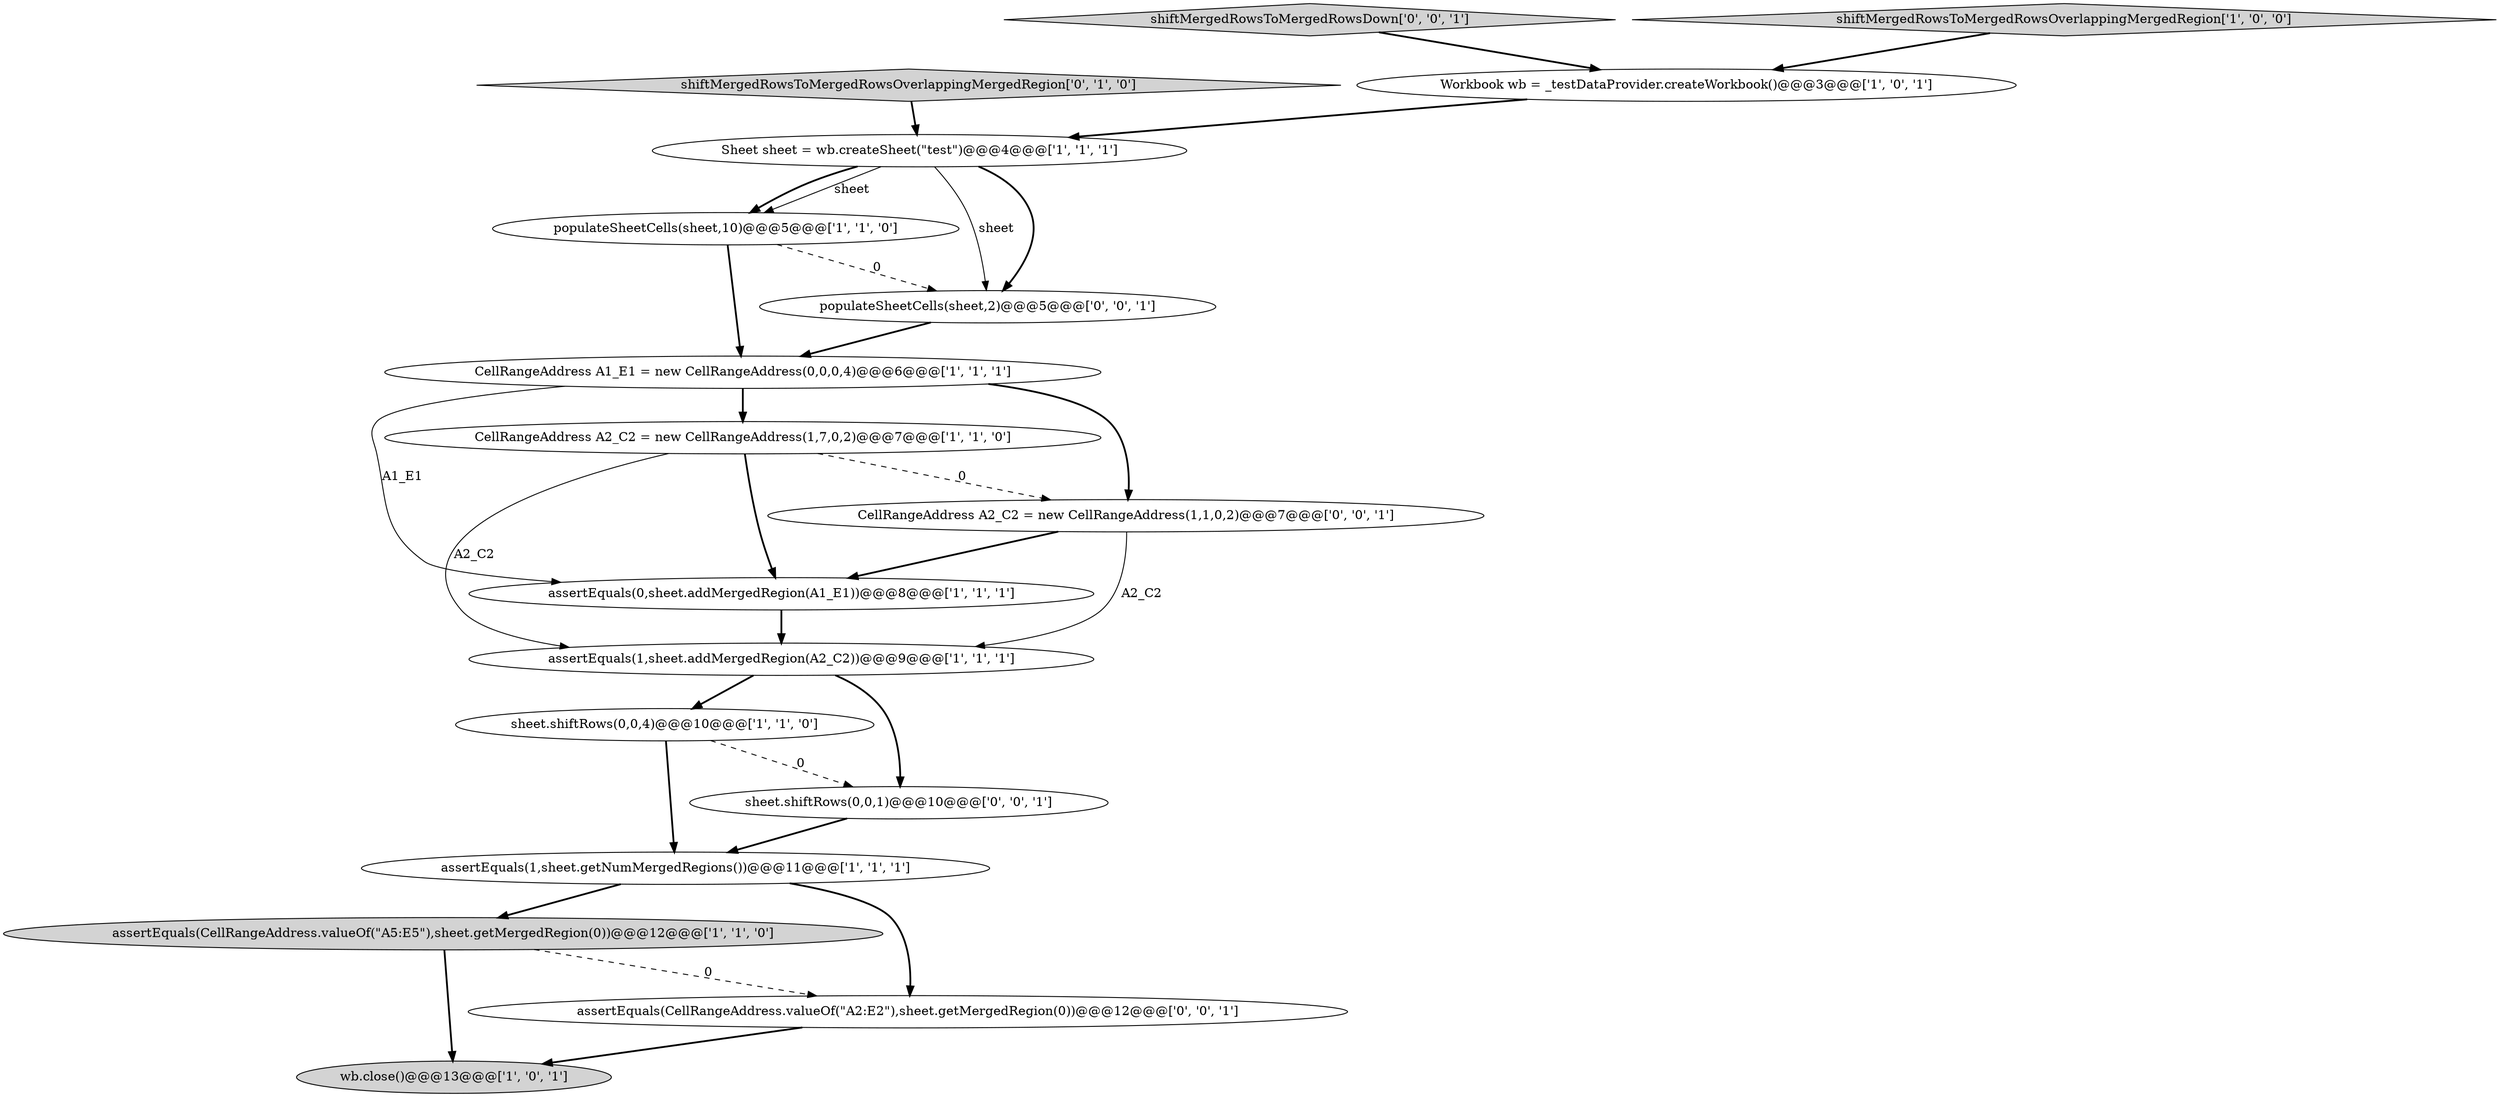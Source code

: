digraph {
15 [style = filled, label = "sheet.shiftRows(0,0,1)@@@10@@@['0', '0', '1']", fillcolor = white, shape = ellipse image = "AAA0AAABBB3BBB"];
8 [style = filled, label = "CellRangeAddress A2_C2 = new CellRangeAddress(1,7,0,2)@@@7@@@['1', '1', '0']", fillcolor = white, shape = ellipse image = "AAA0AAABBB1BBB"];
1 [style = filled, label = "assertEquals(1,sheet.getNumMergedRegions())@@@11@@@['1', '1', '1']", fillcolor = white, shape = ellipse image = "AAA0AAABBB1BBB"];
2 [style = filled, label = "sheet.shiftRows(0,0,4)@@@10@@@['1', '1', '0']", fillcolor = white, shape = ellipse image = "AAA0AAABBB1BBB"];
10 [style = filled, label = "populateSheetCells(sheet,10)@@@5@@@['1', '1', '0']", fillcolor = white, shape = ellipse image = "AAA0AAABBB1BBB"];
16 [style = filled, label = "CellRangeAddress A2_C2 = new CellRangeAddress(1,1,0,2)@@@7@@@['0', '0', '1']", fillcolor = white, shape = ellipse image = "AAA0AAABBB3BBB"];
17 [style = filled, label = "populateSheetCells(sheet,2)@@@5@@@['0', '0', '1']", fillcolor = white, shape = ellipse image = "AAA0AAABBB3BBB"];
0 [style = filled, label = "assertEquals(CellRangeAddress.valueOf(\"A5:E5\"),sheet.getMergedRegion(0))@@@12@@@['1', '1', '0']", fillcolor = lightgray, shape = ellipse image = "AAA0AAABBB1BBB"];
5 [style = filled, label = "CellRangeAddress A1_E1 = new CellRangeAddress(0,0,0,4)@@@6@@@['1', '1', '1']", fillcolor = white, shape = ellipse image = "AAA0AAABBB1BBB"];
12 [style = filled, label = "shiftMergedRowsToMergedRowsOverlappingMergedRegion['0', '1', '0']", fillcolor = lightgray, shape = diamond image = "AAA0AAABBB2BBB"];
7 [style = filled, label = "Sheet sheet = wb.createSheet(\"test\")@@@4@@@['1', '1', '1']", fillcolor = white, shape = ellipse image = "AAA0AAABBB1BBB"];
4 [style = filled, label = "assertEquals(1,sheet.addMergedRegion(A2_C2))@@@9@@@['1', '1', '1']", fillcolor = white, shape = ellipse image = "AAA0AAABBB1BBB"];
6 [style = filled, label = "wb.close()@@@13@@@['1', '0', '1']", fillcolor = lightgray, shape = ellipse image = "AAA0AAABBB1BBB"];
3 [style = filled, label = "Workbook wb = _testDataProvider.createWorkbook()@@@3@@@['1', '0', '1']", fillcolor = white, shape = ellipse image = "AAA0AAABBB1BBB"];
14 [style = filled, label = "shiftMergedRowsToMergedRowsDown['0', '0', '1']", fillcolor = lightgray, shape = diamond image = "AAA0AAABBB3BBB"];
9 [style = filled, label = "assertEquals(0,sheet.addMergedRegion(A1_E1))@@@8@@@['1', '1', '1']", fillcolor = white, shape = ellipse image = "AAA0AAABBB1BBB"];
11 [style = filled, label = "shiftMergedRowsToMergedRowsOverlappingMergedRegion['1', '0', '0']", fillcolor = lightgray, shape = diamond image = "AAA0AAABBB1BBB"];
13 [style = filled, label = "assertEquals(CellRangeAddress.valueOf(\"A2:E2\"),sheet.getMergedRegion(0))@@@12@@@['0', '0', '1']", fillcolor = white, shape = ellipse image = "AAA0AAABBB3BBB"];
14->3 [style = bold, label=""];
5->8 [style = bold, label=""];
7->10 [style = solid, label="sheet"];
17->5 [style = bold, label=""];
5->9 [style = solid, label="A1_E1"];
8->16 [style = dashed, label="0"];
7->17 [style = bold, label=""];
7->10 [style = bold, label=""];
0->6 [style = bold, label=""];
2->1 [style = bold, label=""];
9->4 [style = bold, label=""];
4->15 [style = bold, label=""];
7->17 [style = solid, label="sheet"];
4->2 [style = bold, label=""];
1->0 [style = bold, label=""];
1->13 [style = bold, label=""];
12->7 [style = bold, label=""];
2->15 [style = dashed, label="0"];
5->16 [style = bold, label=""];
10->5 [style = bold, label=""];
3->7 [style = bold, label=""];
11->3 [style = bold, label=""];
0->13 [style = dashed, label="0"];
8->4 [style = solid, label="A2_C2"];
8->9 [style = bold, label=""];
10->17 [style = dashed, label="0"];
13->6 [style = bold, label=""];
16->9 [style = bold, label=""];
16->4 [style = solid, label="A2_C2"];
15->1 [style = bold, label=""];
}
